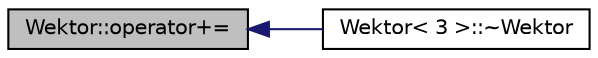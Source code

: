 digraph "Wektor::operator+="
{
  edge [fontname="Helvetica",fontsize="10",labelfontname="Helvetica",labelfontsize="10"];
  node [fontname="Helvetica",fontsize="10",shape=record];
  rankdir="LR";
  Node13 [label="Wektor::operator+=",height=0.2,width=0.4,color="black", fillcolor="grey75", style="filled", fontcolor="black"];
  Node13 -> Node14 [dir="back",color="midnightblue",fontsize="10",style="solid",fontname="Helvetica"];
  Node14 [label="Wektor\< 3 \>::~Wektor",height=0.2,width=0.4,color="black", fillcolor="white", style="filled",URL="$class_wektor.html#a08017a99d115b17957e728d5ac2dc432"];
}

